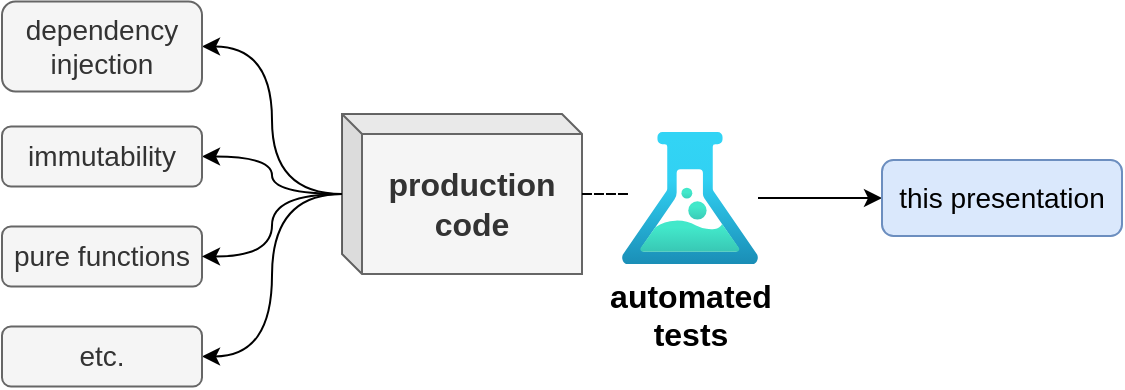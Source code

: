 <mxfile version="27.0.2">
  <diagram name="overview" id="mKIFa4aMbozohOIOdsFU">
    <mxGraphModel dx="1345" dy="889" grid="1" gridSize="10" guides="1" tooltips="1" connect="1" arrows="1" fold="1" page="1" pageScale="1" pageWidth="850" pageHeight="1100" math="0" shadow="0">
      <root>
        <mxCell id="0" />
        <mxCell id="1" parent="0" />
        <mxCell id="A-mlydF9I6vuhAHR5PrJ-15" style="edgeStyle=orthogonalEdgeStyle;rounded=0;orthogonalLoop=1;jettySize=auto;html=1;curved=1;entryX=1;entryY=0.5;entryDx=0;entryDy=0;" parent="1" source="TnsR_pQopWVOQGvBc180-1" target="A-mlydF9I6vuhAHR5PrJ-14" edge="1">
          <mxGeometry relative="1" as="geometry" />
        </mxCell>
        <mxCell id="A-mlydF9I6vuhAHR5PrJ-17" style="edgeStyle=orthogonalEdgeStyle;rounded=0;orthogonalLoop=1;jettySize=auto;html=1;curved=1;entryX=1;entryY=0.5;entryDx=0;entryDy=0;" parent="1" source="TnsR_pQopWVOQGvBc180-1" target="A-mlydF9I6vuhAHR5PrJ-16" edge="1">
          <mxGeometry relative="1" as="geometry" />
        </mxCell>
        <mxCell id="A-mlydF9I6vuhAHR5PrJ-25" style="edgeStyle=orthogonalEdgeStyle;rounded=0;orthogonalLoop=1;jettySize=auto;html=1;entryX=1;entryY=0.5;entryDx=0;entryDy=0;curved=1;" parent="1" source="TnsR_pQopWVOQGvBc180-1" target="A-mlydF9I6vuhAHR5PrJ-24" edge="1">
          <mxGeometry relative="1" as="geometry" />
        </mxCell>
        <mxCell id="TnsR_pQopWVOQGvBc180-1" value="&lt;b&gt;&lt;font style=&quot;font-size: 16px;&quot;&gt;production&lt;br&gt;code&lt;/font&gt;&lt;/b&gt;" style="shape=cube;whiteSpace=wrap;html=1;boundedLbl=1;backgroundOutline=1;darkOpacity=0.05;darkOpacity2=0.1;size=10;fillColor=#f5f5f5;strokeColor=#666666;fontColor=#333333;" parent="1" vertex="1">
          <mxGeometry x="220" y="400" width="120" height="80" as="geometry" />
        </mxCell>
        <mxCell id="A-mlydF9I6vuhAHR5PrJ-13" style="edgeStyle=orthogonalEdgeStyle;rounded=0;orthogonalLoop=1;jettySize=auto;html=1;entryX=0;entryY=0.5;entryDx=0;entryDy=0;" parent="1" source="TnsR_pQopWVOQGvBc180-2" target="A-mlydF9I6vuhAHR5PrJ-12" edge="1">
          <mxGeometry relative="1" as="geometry" />
        </mxCell>
        <mxCell id="TnsR_pQopWVOQGvBc180-2" value="&lt;font style=&quot;font-size: 16px;&quot;&gt;&lt;b&gt;automated&lt;br&gt;tests&lt;/b&gt;&lt;/font&gt;" style="image;aspect=fixed;html=1;points=[];align=center;fontSize=12;image=img/lib/azure2/general/Load_Test.svg;" parent="1" vertex="1">
          <mxGeometry x="360" y="409" width="68" height="66" as="geometry" />
        </mxCell>
        <mxCell id="A-mlydF9I6vuhAHR5PrJ-4" style="edgeStyle=orthogonalEdgeStyle;rounded=0;orthogonalLoop=1;jettySize=auto;html=1;exitX=0.044;exitY=0.47;exitDx=0;exitDy=0;exitPerimeter=0;endArrow=none;startFill=0;dashed=1;" parent="1" source="TnsR_pQopWVOQGvBc180-2" target="TnsR_pQopWVOQGvBc180-1" edge="1">
          <mxGeometry relative="1" as="geometry" />
        </mxCell>
        <mxCell id="A-mlydF9I6vuhAHR5PrJ-12" value="&lt;font style=&quot;font-size: 14px;&quot;&gt;this presentation&lt;/font&gt;" style="rounded=1;whiteSpace=wrap;html=1;fillColor=#dae8fc;strokeColor=#6c8ebf;" parent="1" vertex="1">
          <mxGeometry x="490" y="423" width="120" height="38" as="geometry" />
        </mxCell>
        <mxCell id="A-mlydF9I6vuhAHR5PrJ-14" value="&lt;font style=&quot;font-size: 14px;&quot;&gt;dependency&lt;br&gt;injection&lt;/font&gt;" style="rounded=1;whiteSpace=wrap;html=1;fillColor=#f5f5f5;strokeColor=#666666;fontColor=#333333;" parent="1" vertex="1">
          <mxGeometry x="50" y="343.75" width="100" height="45" as="geometry" />
        </mxCell>
        <mxCell id="A-mlydF9I6vuhAHR5PrJ-16" value="&lt;font style=&quot;font-size: 14px;&quot;&gt;immutability&lt;/font&gt;" style="rounded=1;whiteSpace=wrap;html=1;fillColor=#f5f5f5;strokeColor=#666666;fontColor=#333333;" parent="1" vertex="1">
          <mxGeometry x="50" y="406.25" width="100" height="30" as="geometry" />
        </mxCell>
        <mxCell id="A-mlydF9I6vuhAHR5PrJ-22" value="&lt;span style=&quot;font-size: 14px;&quot;&gt;pure functions&lt;/span&gt;" style="rounded=1;whiteSpace=wrap;html=1;fillColor=#f5f5f5;strokeColor=#666666;fontColor=#333333;" parent="1" vertex="1">
          <mxGeometry x="50" y="456.25" width="100" height="30" as="geometry" />
        </mxCell>
        <mxCell id="A-mlydF9I6vuhAHR5PrJ-23" style="edgeStyle=orthogonalEdgeStyle;rounded=0;orthogonalLoop=1;jettySize=auto;html=1;curved=1;entryX=1;entryY=0.5;entryDx=0;entryDy=0;" parent="1" source="TnsR_pQopWVOQGvBc180-1" target="A-mlydF9I6vuhAHR5PrJ-22" edge="1">
          <mxGeometry relative="1" as="geometry">
            <mxPoint x="230" y="450" as="sourcePoint" />
            <mxPoint x="160" y="505" as="targetPoint" />
          </mxGeometry>
        </mxCell>
        <mxCell id="A-mlydF9I6vuhAHR5PrJ-24" value="&lt;span style=&quot;font-size: 14px;&quot;&gt;etc.&lt;/span&gt;" style="rounded=1;whiteSpace=wrap;html=1;fillColor=#f5f5f5;strokeColor=#666666;fontColor=#333333;" parent="1" vertex="1">
          <mxGeometry x="50" y="506.25" width="100" height="30" as="geometry" />
        </mxCell>
      </root>
    </mxGraphModel>
  </diagram>
</mxfile>
